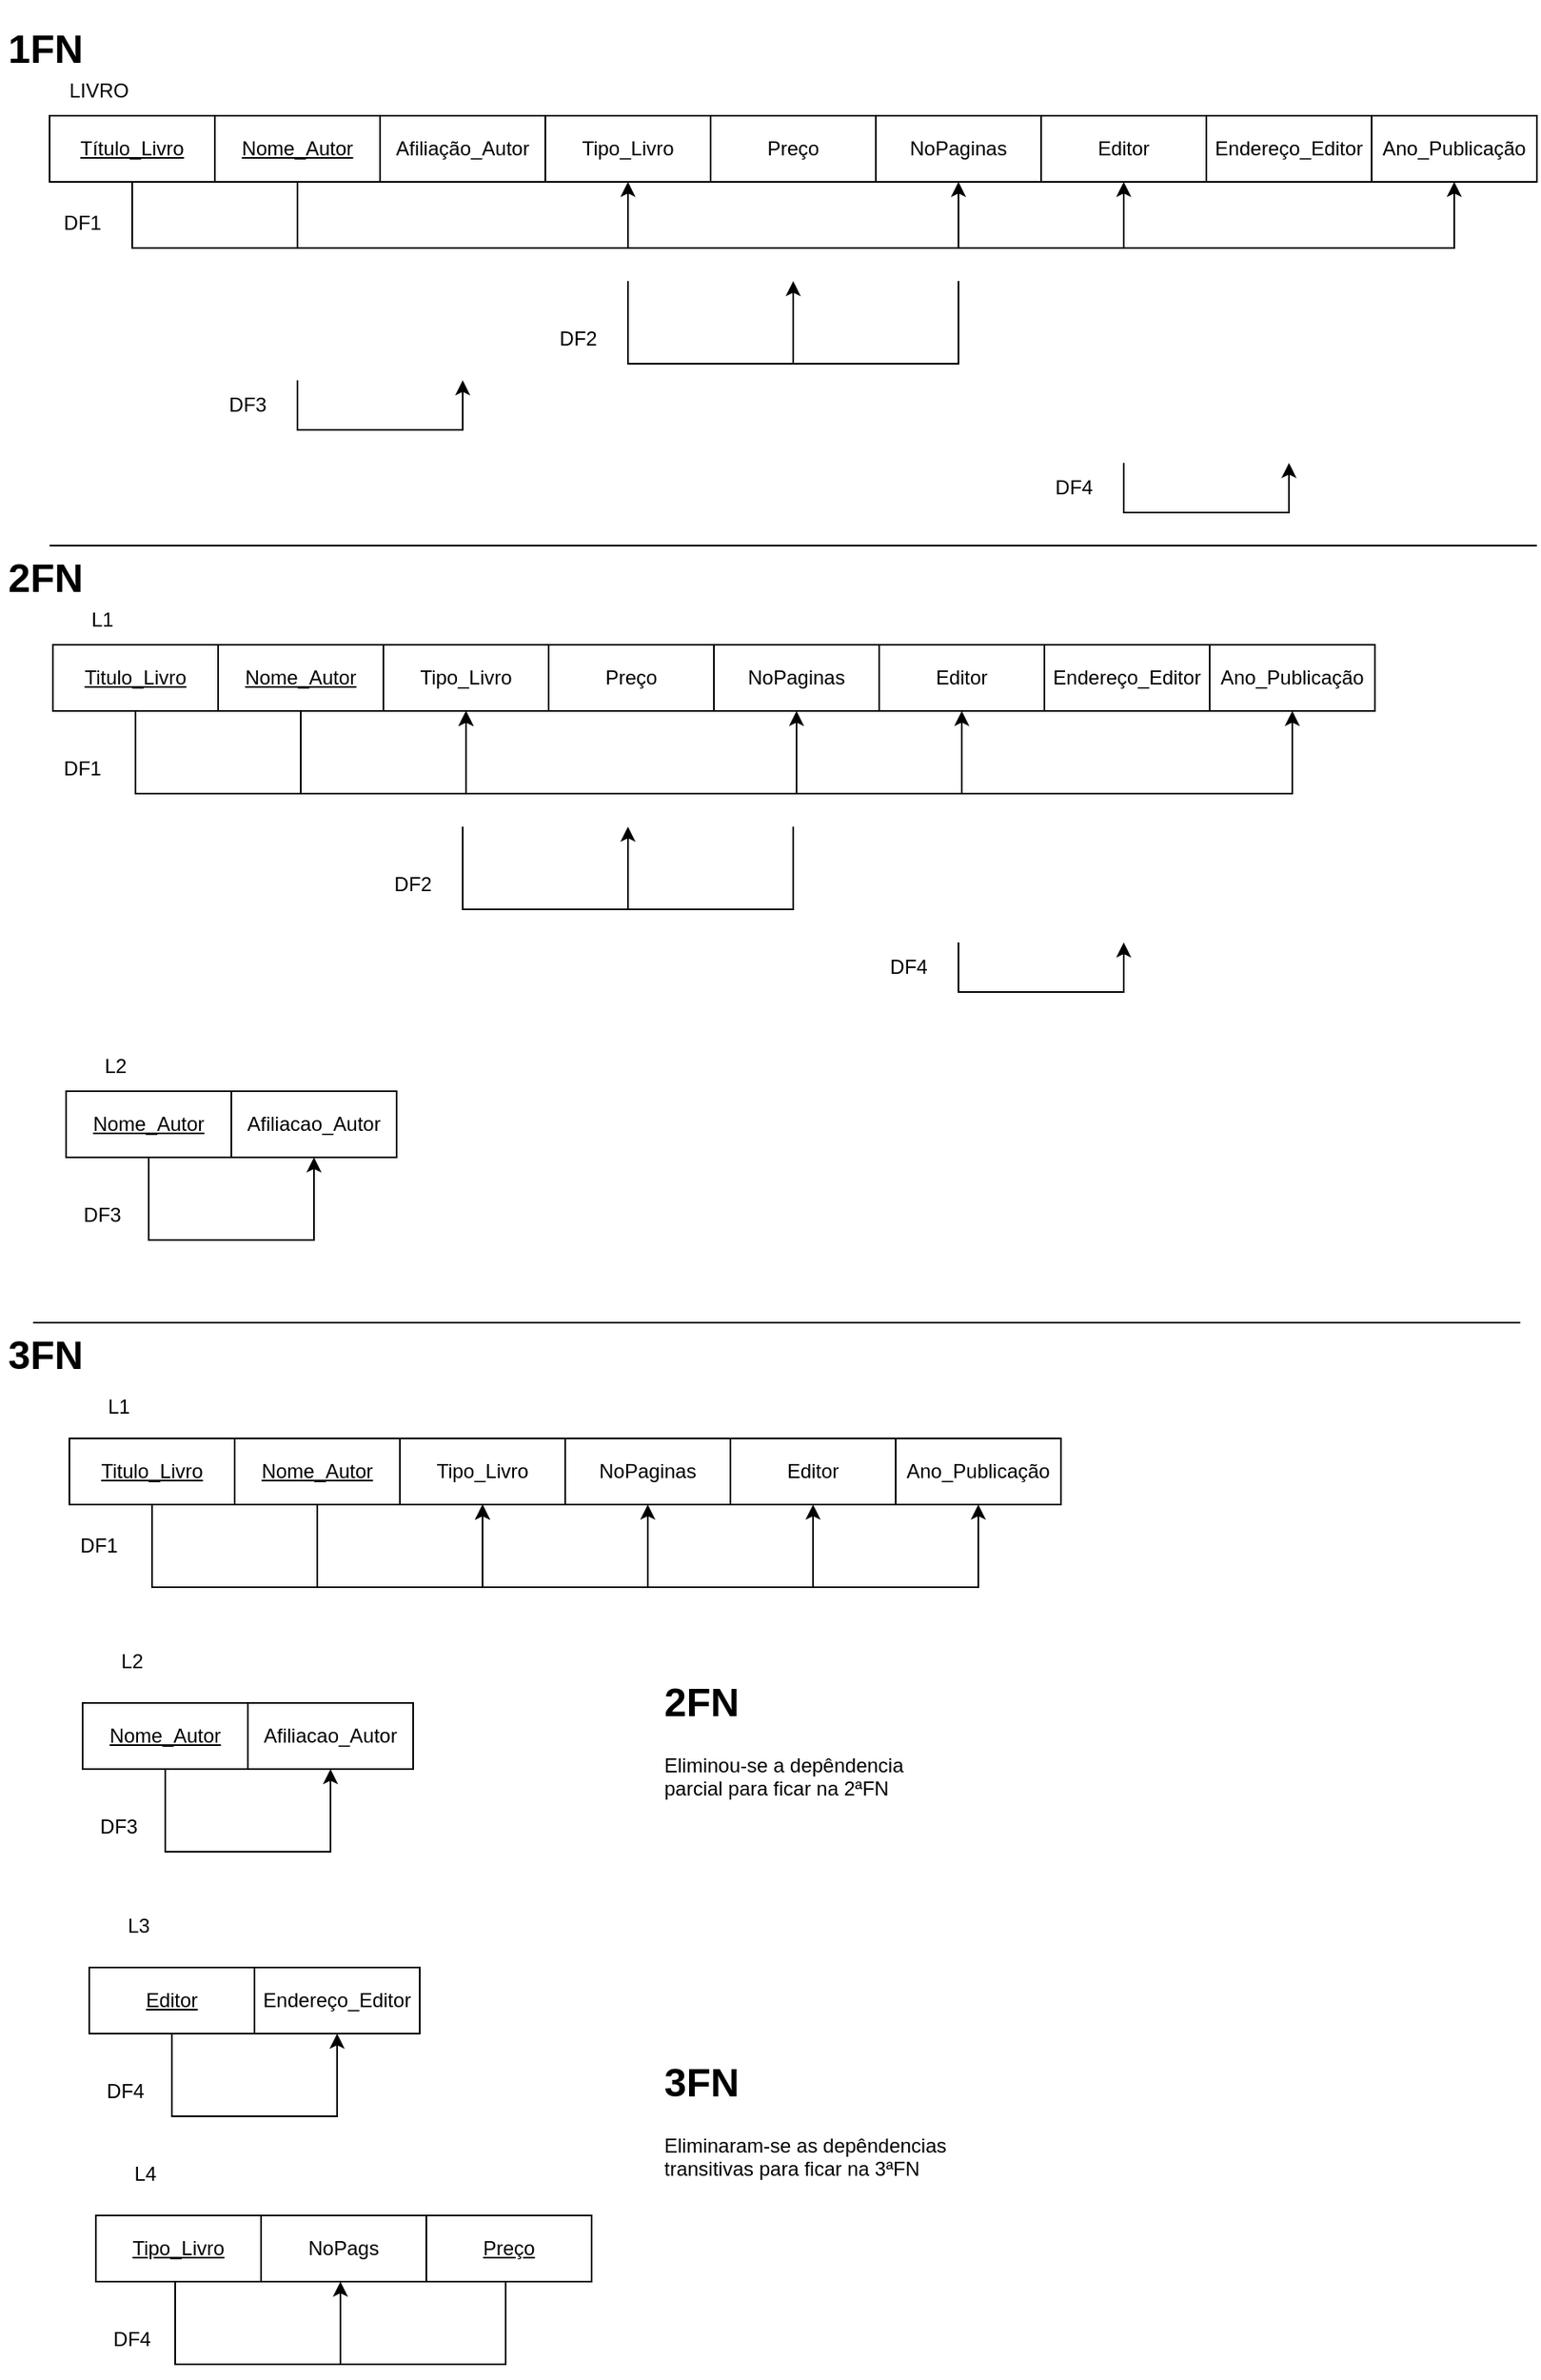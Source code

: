 <mxfile version="17.2.1" type="google"><diagram id="FgUqKT0TD3uqJB5BWBX1" name="Page-1"><mxGraphModel grid="1" page="1" gridSize="10" guides="1" tooltips="1" connect="1" arrows="1" fold="1" pageScale="1" pageWidth="827" pageHeight="1169" math="0" shadow="0"><root><mxCell id="0"/><mxCell id="1" parent="0"/><mxCell id="Av99Y-hrlDBWWCUJF_Mv-1" value="LIVRO" style="text;html=1;strokeColor=none;fillColor=none;align=center;verticalAlign=middle;whiteSpace=wrap;rounded=0;" vertex="1" parent="1"><mxGeometry x="30" y="40" width="60" height="30" as="geometry"/></mxCell><mxCell id="Av99Y-hrlDBWWCUJF_Mv-2" value="&lt;u&gt;Título_Livro&lt;/u&gt;" style="rounded=0;whiteSpace=wrap;html=1;" vertex="1" parent="1"><mxGeometry x="30" y="70" width="100" height="40" as="geometry"/></mxCell><mxCell id="RFZxJpIEcbRJqoqVehCJ-1" value="&lt;u&gt;Nome_Autor&lt;/u&gt;" style="rounded=0;whiteSpace=wrap;html=1;" vertex="1" parent="1"><mxGeometry x="40" y="660" width="100" height="40" as="geometry"/></mxCell><mxCell id="Av99Y-hrlDBWWCUJF_Mv-4" value="&lt;u&gt;Nome_Autor&lt;/u&gt;" style="rounded=0;whiteSpace=wrap;html=1;" vertex="1" parent="1"><mxGeometry x="130" y="70" width="100" height="40" as="geometry"/></mxCell><mxCell id="Av99Y-hrlDBWWCUJF_Mv-5" value="Afiliação_Autor" style="rounded=0;whiteSpace=wrap;html=1;" vertex="1" parent="1"><mxGeometry x="230" y="70" width="100" height="40" as="geometry"/></mxCell><mxCell id="Av99Y-hrlDBWWCUJF_Mv-6" value="Tipo_Livro" style="rounded=0;whiteSpace=wrap;html=1;" vertex="1" parent="1"><mxGeometry x="330" y="70" width="100" height="40" as="geometry"/></mxCell><mxCell id="RFZxJpIEcbRJqoqVehCJ-2" value="Afiliacao_Autor" style="rounded=0;whiteSpace=wrap;html=1;" vertex="1" parent="1"><mxGeometry x="140" y="660" width="100" height="40" as="geometry"/></mxCell><mxCell id="Av99Y-hrlDBWWCUJF_Mv-7" value="Preço" style="rounded=0;whiteSpace=wrap;html=1;" vertex="1" parent="1"><mxGeometry x="430" y="70" width="100" height="40" as="geometry"/></mxCell><mxCell id="RFZxJpIEcbRJqoqVehCJ-3" value="L2" style="text;html=1;strokeColor=none;fillColor=none;align=center;verticalAlign=middle;whiteSpace=wrap;rounded=0;" vertex="1" parent="1"><mxGeometry x="40" y="630" width="60" height="30" as="geometry"/></mxCell><mxCell id="Av99Y-hrlDBWWCUJF_Mv-8" value="NoPaginas" style="rounded=0;whiteSpace=wrap;html=1;" vertex="1" parent="1"><mxGeometry x="530" y="70" width="100" height="40" as="geometry"/></mxCell><mxCell id="Av99Y-hrlDBWWCUJF_Mv-9" value="Editor" style="rounded=0;whiteSpace=wrap;html=1;" vertex="1" parent="1"><mxGeometry x="630" y="70" width="100" height="40" as="geometry"/></mxCell><mxCell id="RFZxJpIEcbRJqoqVehCJ-16" style="edgeStyle=orthogonalEdgeStyle;rounded=0;orthogonalLoop=1;jettySize=auto;html=1;entryX=0.5;entryY=1;entryDx=0;entryDy=0;" edge="1" parent="1" source="RFZxJpIEcbRJqoqVehCJ-4" target="RFZxJpIEcbRJqoqVehCJ-9"><mxGeometry relative="1" as="geometry"><Array as="points"><mxPoint x="182" y="480"/><mxPoint x="282" y="480"/></Array></mxGeometry></mxCell><mxCell id="RFZxJpIEcbRJqoqVehCJ-4" value="&lt;u&gt;Nome_Autor&lt;/u&gt;" style="rounded=0;whiteSpace=wrap;html=1;" vertex="1" parent="1"><mxGeometry x="132" y="390" width="100" height="40" as="geometry"/></mxCell><mxCell id="RFZxJpIEcbRJqoqVehCJ-12" style="edgeStyle=orthogonalEdgeStyle;rounded=0;orthogonalLoop=1;jettySize=auto;html=1;entryX=0.5;entryY=1;entryDx=0;entryDy=0;" edge="1" parent="1" source="RFZxJpIEcbRJqoqVehCJ-5" target="RFZxJpIEcbRJqoqVehCJ-9"><mxGeometry relative="1" as="geometry"><Array as="points"><mxPoint x="82" y="480"/><mxPoint x="282" y="480"/></Array></mxGeometry></mxCell><mxCell id="RFZxJpIEcbRJqoqVehCJ-13" style="edgeStyle=orthogonalEdgeStyle;rounded=0;orthogonalLoop=1;jettySize=auto;html=1;exitX=0.5;exitY=1;exitDx=0;exitDy=0;entryX=0.5;entryY=1;entryDx=0;entryDy=0;" edge="1" parent="1" source="RFZxJpIEcbRJqoqVehCJ-5" target="RFZxJpIEcbRJqoqVehCJ-11"><mxGeometry relative="1" as="geometry"><Array as="points"><mxPoint x="82" y="480"/><mxPoint x="582" y="480"/></Array></mxGeometry></mxCell><mxCell id="RFZxJpIEcbRJqoqVehCJ-15" style="edgeStyle=orthogonalEdgeStyle;rounded=0;orthogonalLoop=1;jettySize=auto;html=1;entryX=0.5;entryY=1;entryDx=0;entryDy=0;" edge="1" parent="1" source="RFZxJpIEcbRJqoqVehCJ-5" target="RFZxJpIEcbRJqoqVehCJ-10"><mxGeometry relative="1" as="geometry"><Array as="points"><mxPoint x="82" y="480"/><mxPoint x="482" y="480"/></Array></mxGeometry></mxCell><mxCell id="RFZxJpIEcbRJqoqVehCJ-5" value="&lt;u&gt;Titulo_Livro&lt;/u&gt;" style="rounded=0;whiteSpace=wrap;html=1;" vertex="1" parent="1"><mxGeometry x="32" y="390" width="100" height="40" as="geometry"/></mxCell><mxCell id="RFZxJpIEcbRJqoqVehCJ-6" value="L1" style="text;html=1;strokeColor=none;fillColor=none;align=center;verticalAlign=middle;whiteSpace=wrap;rounded=0;" vertex="1" parent="1"><mxGeometry x="32" y="360" width="60" height="30" as="geometry"/></mxCell><mxCell id="RFZxJpIEcbRJqoqVehCJ-7" value="" style="endArrow=classic;html=1;rounded=0;exitX=0.5;exitY=1;exitDx=0;exitDy=0;entryX=0.5;entryY=1;entryDx=0;entryDy=0;" edge="1" parent="1" source="RFZxJpIEcbRJqoqVehCJ-1" target="RFZxJpIEcbRJqoqVehCJ-2"><mxGeometry width="50" height="50" relative="1" as="geometry"><mxPoint x="150" y="780" as="sourcePoint"/><mxPoint x="200" y="730" as="targetPoint"/><Array as="points"><mxPoint x="90" y="750"/><mxPoint x="190" y="750"/></Array></mxGeometry></mxCell><mxCell id="Av99Y-hrlDBWWCUJF_Mv-10" value="Endereço_Editor" style="rounded=0;whiteSpace=wrap;html=1;" vertex="1" parent="1"><mxGeometry x="730" y="70" width="100" height="40" as="geometry"/></mxCell><mxCell id="RFZxJpIEcbRJqoqVehCJ-8" value="Preço" style="rounded=0;whiteSpace=wrap;html=1;" vertex="1" parent="1"><mxGeometry x="332" y="390" width="100" height="40" as="geometry"/></mxCell><mxCell id="Av99Y-hrlDBWWCUJF_Mv-11" value="Ano_Publicação" style="rounded=0;whiteSpace=wrap;html=1;" vertex="1" parent="1"><mxGeometry x="830" y="70" width="100" height="40" as="geometry"/></mxCell><mxCell id="RFZxJpIEcbRJqoqVehCJ-9" value="Tipo_Livro" style="rounded=0;whiteSpace=wrap;html=1;" vertex="1" parent="1"><mxGeometry x="232" y="390" width="100" height="40" as="geometry"/></mxCell><mxCell id="RFZxJpIEcbRJqoqVehCJ-10" value="NoPaginas" style="rounded=0;whiteSpace=wrap;html=1;" vertex="1" parent="1"><mxGeometry x="432" y="390" width="100" height="40" as="geometry"/></mxCell><mxCell id="Av99Y-hrlDBWWCUJF_Mv-12" value="" style="endArrow=classic;html=1;rounded=0;exitX=0.5;exitY=1;exitDx=0;exitDy=0;entryX=0.5;entryY=1;entryDx=0;entryDy=0;" edge="1" parent="1" source="Av99Y-hrlDBWWCUJF_Mv-2" target="Av99Y-hrlDBWWCUJF_Mv-6"><mxGeometry width="50" height="50" relative="1" as="geometry"><mxPoint x="470" y="320" as="sourcePoint"/><mxPoint x="520" y="270" as="targetPoint"/><Array as="points"><mxPoint x="80" y="150"/><mxPoint x="380" y="150"/></Array></mxGeometry></mxCell><mxCell id="RFZxJpIEcbRJqoqVehCJ-11" value="Editor" style="rounded=0;whiteSpace=wrap;html=1;" vertex="1" parent="1"><mxGeometry x="532" y="390" width="100" height="40" as="geometry"/></mxCell><mxCell id="Av99Y-hrlDBWWCUJF_Mv-17" value="" style="endArrow=none;html=1;rounded=0;exitX=0.5;exitY=1;exitDx=0;exitDy=0;" edge="1" parent="1" source="Av99Y-hrlDBWWCUJF_Mv-4"><mxGeometry width="50" height="50" relative="1" as="geometry"><mxPoint x="470" y="320" as="sourcePoint"/><mxPoint x="180" y="150" as="targetPoint"/></mxGeometry></mxCell><mxCell id="Av99Y-hrlDBWWCUJF_Mv-18" value="DF1" style="text;html=1;strokeColor=none;fillColor=none;align=center;verticalAlign=middle;whiteSpace=wrap;rounded=0;" vertex="1" parent="1"><mxGeometry x="20" y="120" width="60" height="30" as="geometry"/></mxCell><mxCell id="Av99Y-hrlDBWWCUJF_Mv-19" value="" style="endArrow=classic;html=1;rounded=0;entryX=0.5;entryY=1;entryDx=0;entryDy=0;" edge="1" parent="1" target="Av99Y-hrlDBWWCUJF_Mv-8"><mxGeometry width="50" height="50" relative="1" as="geometry"><mxPoint x="380" y="150" as="sourcePoint"/><mxPoint x="490" y="270" as="targetPoint"/><Array as="points"><mxPoint x="580" y="150"/></Array></mxGeometry></mxCell><mxCell id="RFZxJpIEcbRJqoqVehCJ-17" value="DF1" style="text;html=1;strokeColor=none;fillColor=none;align=center;verticalAlign=middle;whiteSpace=wrap;rounded=0;" vertex="1" parent="1"><mxGeometry x="20" y="450" width="60" height="30" as="geometry"/></mxCell><mxCell id="Av99Y-hrlDBWWCUJF_Mv-20" value="" style="endArrow=classic;html=1;rounded=0;entryX=0.5;entryY=1;entryDx=0;entryDy=0;" edge="1" parent="1" target="Av99Y-hrlDBWWCUJF_Mv-9"><mxGeometry width="50" height="50" relative="1" as="geometry"><mxPoint x="580" y="150" as="sourcePoint"/><mxPoint x="490" y="270" as="targetPoint"/><Array as="points"><mxPoint x="680" y="150"/></Array></mxGeometry></mxCell><mxCell id="Av99Y-hrlDBWWCUJF_Mv-21" value="" style="endArrow=classic;html=1;rounded=0;entryX=0.5;entryY=1;entryDx=0;entryDy=0;" edge="1" parent="1" target="Av99Y-hrlDBWWCUJF_Mv-11"><mxGeometry width="50" height="50" relative="1" as="geometry"><mxPoint x="680" y="150" as="sourcePoint"/><mxPoint x="490" y="270" as="targetPoint"/><Array as="points"><mxPoint x="880" y="150"/></Array></mxGeometry></mxCell><mxCell id="RFZxJpIEcbRJqoqVehCJ-18" value="DF3" style="text;html=1;strokeColor=none;fillColor=none;align=center;verticalAlign=middle;whiteSpace=wrap;rounded=0;" vertex="1" parent="1"><mxGeometry x="32" y="720" width="60" height="30" as="geometry"/></mxCell><mxCell id="Av99Y-hrlDBWWCUJF_Mv-22" value="" style="endArrow=none;html=1;rounded=0;" edge="1" parent="1"><mxGeometry width="50" height="50" relative="1" as="geometry"><mxPoint x="580" y="170" as="sourcePoint"/><mxPoint x="380" y="170" as="targetPoint"/><Array as="points"><mxPoint x="580" y="220"/><mxPoint x="380" y="220"/></Array></mxGeometry></mxCell><mxCell id="Av99Y-hrlDBWWCUJF_Mv-23" value="" style="endArrow=classic;html=1;rounded=0;" edge="1" parent="1"><mxGeometry width="50" height="50" relative="1" as="geometry"><mxPoint x="480" y="220" as="sourcePoint"/><mxPoint x="480" y="170" as="targetPoint"/></mxGeometry></mxCell><mxCell id="Av99Y-hrlDBWWCUJF_Mv-24" value="DF2" style="text;html=1;strokeColor=none;fillColor=none;align=center;verticalAlign=middle;whiteSpace=wrap;rounded=0;" vertex="1" parent="1"><mxGeometry x="320" y="190" width="60" height="30" as="geometry"/></mxCell><mxCell id="Av99Y-hrlDBWWCUJF_Mv-25" value="" style="endArrow=none;html=1;rounded=0;" edge="1" parent="1"><mxGeometry width="50" height="50" relative="1" as="geometry"><mxPoint x="30" y="330" as="sourcePoint"/><mxPoint x="930" y="330" as="targetPoint"/></mxGeometry></mxCell><mxCell id="Av99Y-hrlDBWWCUJF_Mv-28" value="" style="endArrow=classic;html=1;rounded=0;" edge="1" parent="1"><mxGeometry width="50" height="50" relative="1" as="geometry"><mxPoint x="180" y="230" as="sourcePoint"/><mxPoint x="280" y="230" as="targetPoint"/><Array as="points"><mxPoint x="180" y="260"/><mxPoint x="280" y="260"/></Array></mxGeometry></mxCell><mxCell id="Av99Y-hrlDBWWCUJF_Mv-29" value="DF3" style="text;html=1;strokeColor=none;fillColor=none;align=center;verticalAlign=middle;whiteSpace=wrap;rounded=0;" vertex="1" parent="1"><mxGeometry x="120" y="230" width="60" height="30" as="geometry"/></mxCell><mxCell id="Av99Y-hrlDBWWCUJF_Mv-30" value="" style="endArrow=classic;html=1;rounded=0;" edge="1" parent="1"><mxGeometry width="50" height="50" relative="1" as="geometry"><mxPoint x="680" y="280" as="sourcePoint"/><mxPoint x="780" y="280" as="targetPoint"/><Array as="points"><mxPoint x="680" y="310"/><mxPoint x="780" y="310"/></Array></mxGeometry></mxCell><mxCell id="Av99Y-hrlDBWWCUJF_Mv-31" value="DF4" style="text;html=1;strokeColor=none;fillColor=none;align=center;verticalAlign=middle;whiteSpace=wrap;rounded=0;" vertex="1" parent="1"><mxGeometry x="620" y="280" width="60" height="30" as="geometry"/></mxCell><mxCell id="Av99Y-hrlDBWWCUJF_Mv-33" value="" style="endArrow=none;html=1;rounded=0;" edge="1" parent="1"><mxGeometry width="50" height="50" relative="1" as="geometry"><mxPoint x="20" y="800" as="sourcePoint"/><mxPoint x="920" y="800" as="targetPoint"/></mxGeometry></mxCell><mxCell id="Av99Y-hrlDBWWCUJF_Mv-34" value="&lt;u&gt;Nome_Autor&lt;/u&gt;" style="rounded=0;whiteSpace=wrap;html=1;" vertex="1" parent="1"><mxGeometry x="50" y="1030" width="100" height="40" as="geometry"/></mxCell><mxCell id="Av99Y-hrlDBWWCUJF_Mv-35" value="Afiliacao_Autor" style="rounded=0;whiteSpace=wrap;html=1;" vertex="1" parent="1"><mxGeometry x="150" y="1030" width="100" height="40" as="geometry"/></mxCell><mxCell id="Av99Y-hrlDBWWCUJF_Mv-36" value="L2" style="text;html=1;strokeColor=none;fillColor=none;align=center;verticalAlign=middle;whiteSpace=wrap;rounded=0;" vertex="1" parent="1"><mxGeometry x="50" y="990" width="60" height="30" as="geometry"/></mxCell><mxCell id="Av99Y-hrlDBWWCUJF_Mv-37" style="edgeStyle=orthogonalEdgeStyle;rounded=0;orthogonalLoop=1;jettySize=auto;html=1;entryX=0.5;entryY=1;entryDx=0;entryDy=0;" edge="1" parent="1" source="Av99Y-hrlDBWWCUJF_Mv-38" target="Av99Y-hrlDBWWCUJF_Mv-47"><mxGeometry relative="1" as="geometry"><Array as="points"><mxPoint x="192" y="960"/><mxPoint x="292" y="960"/></Array></mxGeometry></mxCell><mxCell id="Av99Y-hrlDBWWCUJF_Mv-38" value="&lt;u&gt;Nome_Autor&lt;/u&gt;" style="rounded=0;whiteSpace=wrap;html=1;" vertex="1" parent="1"><mxGeometry x="142" y="870" width="100" height="40" as="geometry"/></mxCell><mxCell id="Av99Y-hrlDBWWCUJF_Mv-39" style="edgeStyle=orthogonalEdgeStyle;rounded=0;orthogonalLoop=1;jettySize=auto;html=1;entryX=0.5;entryY=1;entryDx=0;entryDy=0;" edge="1" parent="1" source="Av99Y-hrlDBWWCUJF_Mv-43" target="Av99Y-hrlDBWWCUJF_Mv-47"><mxGeometry relative="1" as="geometry"><Array as="points"><mxPoint x="92" y="960"/><mxPoint x="292" y="960"/></Array></mxGeometry></mxCell><mxCell id="Av99Y-hrlDBWWCUJF_Mv-40" style="edgeStyle=orthogonalEdgeStyle;rounded=0;orthogonalLoop=1;jettySize=auto;html=1;exitX=0.5;exitY=1;exitDx=0;exitDy=0;entryX=0.5;entryY=1;entryDx=0;entryDy=0;" edge="1" parent="1" source="Av99Y-hrlDBWWCUJF_Mv-43" target="Av99Y-hrlDBWWCUJF_Mv-49"><mxGeometry relative="1" as="geometry"><Array as="points"><mxPoint x="92" y="960"/><mxPoint x="592" y="960"/></Array></mxGeometry></mxCell><mxCell id="Av99Y-hrlDBWWCUJF_Mv-41" style="edgeStyle=orthogonalEdgeStyle;rounded=0;orthogonalLoop=1;jettySize=auto;html=1;entryX=0.5;entryY=1;entryDx=0;entryDy=0;" edge="1" parent="1" source="Av99Y-hrlDBWWCUJF_Mv-43" target="Av99Y-hrlDBWWCUJF_Mv-46"><mxGeometry relative="1" as="geometry"><Array as="points"><mxPoint x="92" y="960"/><mxPoint x="392" y="960"/></Array></mxGeometry></mxCell><mxCell id="Av99Y-hrlDBWWCUJF_Mv-42" style="edgeStyle=orthogonalEdgeStyle;rounded=0;orthogonalLoop=1;jettySize=auto;html=1;entryX=0.5;entryY=1;entryDx=0;entryDy=0;" edge="1" parent="1" source="Av99Y-hrlDBWWCUJF_Mv-43" target="Av99Y-hrlDBWWCUJF_Mv-48"><mxGeometry relative="1" as="geometry"><Array as="points"><mxPoint x="92" y="960"/><mxPoint x="492" y="960"/></Array></mxGeometry></mxCell><mxCell id="Av99Y-hrlDBWWCUJF_Mv-43" value="&lt;u&gt;Titulo_Livro&lt;/u&gt;" style="rounded=0;whiteSpace=wrap;html=1;" vertex="1" parent="1"><mxGeometry x="42" y="870" width="100" height="40" as="geometry"/></mxCell><mxCell id="Av99Y-hrlDBWWCUJF_Mv-44" value="L1" style="text;html=1;strokeColor=none;fillColor=none;align=center;verticalAlign=middle;whiteSpace=wrap;rounded=0;" vertex="1" parent="1"><mxGeometry x="42" y="836" width="60" height="30" as="geometry"/></mxCell><mxCell id="Av99Y-hrlDBWWCUJF_Mv-45" value="" style="endArrow=classic;html=1;rounded=0;exitX=0.5;exitY=1;exitDx=0;exitDy=0;entryX=0.5;entryY=1;entryDx=0;entryDy=0;" edge="1" parent="1" source="Av99Y-hrlDBWWCUJF_Mv-34" target="Av99Y-hrlDBWWCUJF_Mv-35"><mxGeometry width="50" height="50" relative="1" as="geometry"><mxPoint x="160" y="1150" as="sourcePoint"/><mxPoint x="210" y="1100" as="targetPoint"/><Array as="points"><mxPoint x="100" y="1120"/><mxPoint x="200" y="1120"/></Array></mxGeometry></mxCell><mxCell id="Av99Y-hrlDBWWCUJF_Mv-46" value="NoPaginas" style="rounded=0;whiteSpace=wrap;html=1;" vertex="1" parent="1"><mxGeometry x="342" y="870" width="100" height="40" as="geometry"/></mxCell><mxCell id="Av99Y-hrlDBWWCUJF_Mv-47" value="Tipo_Livro" style="rounded=0;whiteSpace=wrap;html=1;" vertex="1" parent="1"><mxGeometry x="242" y="870" width="100" height="40" as="geometry"/></mxCell><mxCell id="Av99Y-hrlDBWWCUJF_Mv-48" value="Editor" style="rounded=0;whiteSpace=wrap;html=1;" vertex="1" parent="1"><mxGeometry x="442" y="870" width="100" height="40" as="geometry"/></mxCell><mxCell id="Av99Y-hrlDBWWCUJF_Mv-49" value="Ano_Publicação" style="rounded=0;whiteSpace=wrap;html=1;" vertex="1" parent="1"><mxGeometry x="542" y="870" width="100" height="40" as="geometry"/></mxCell><mxCell id="Av99Y-hrlDBWWCUJF_Mv-50" value="DF1" style="text;html=1;strokeColor=none;fillColor=none;align=center;verticalAlign=middle;whiteSpace=wrap;rounded=0;" vertex="1" parent="1"><mxGeometry x="30" y="920" width="60" height="30" as="geometry"/></mxCell><mxCell id="Av99Y-hrlDBWWCUJF_Mv-51" value="DF3" style="text;html=1;strokeColor=none;fillColor=none;align=center;verticalAlign=middle;whiteSpace=wrap;rounded=0;" vertex="1" parent="1"><mxGeometry x="42" y="1090" width="60" height="30" as="geometry"/></mxCell><mxCell id="Av99Y-hrlDBWWCUJF_Mv-52" value="" style="endArrow=none;html=1;rounded=0;" edge="1" parent="1"><mxGeometry width="50" height="50" relative="1" as="geometry"><mxPoint x="480" y="500" as="sourcePoint"/><mxPoint x="280" y="500" as="targetPoint"/><Array as="points"><mxPoint x="480" y="550"/><mxPoint x="280" y="550"/></Array></mxGeometry></mxCell><mxCell id="Av99Y-hrlDBWWCUJF_Mv-53" value="" style="endArrow=classic;html=1;rounded=0;" edge="1" parent="1"><mxGeometry width="50" height="50" relative="1" as="geometry"><mxPoint x="380" y="550" as="sourcePoint"/><mxPoint x="380" y="500" as="targetPoint"/></mxGeometry></mxCell><mxCell id="Av99Y-hrlDBWWCUJF_Mv-54" value="DF2" style="text;html=1;strokeColor=none;fillColor=none;align=center;verticalAlign=middle;whiteSpace=wrap;rounded=0;" vertex="1" parent="1"><mxGeometry x="220" y="520" width="60" height="30" as="geometry"/></mxCell><mxCell id="Av99Y-hrlDBWWCUJF_Mv-56" value="Endereço_Editor" style="rounded=0;whiteSpace=wrap;html=1;" vertex="1" parent="1"><mxGeometry x="632" y="390" width="100" height="40" as="geometry"/></mxCell><mxCell id="Av99Y-hrlDBWWCUJF_Mv-57" value="Ano_Publicação" style="rounded=0;whiteSpace=wrap;html=1;" vertex="1" parent="1"><mxGeometry x="732" y="390" width="100" height="40" as="geometry"/></mxCell><mxCell id="Av99Y-hrlDBWWCUJF_Mv-59" value="" style="endArrow=classic;html=1;rounded=0;entryX=0.5;entryY=1;entryDx=0;entryDy=0;" edge="1" parent="1" target="Av99Y-hrlDBWWCUJF_Mv-57"><mxGeometry width="50" height="50" relative="1" as="geometry"><mxPoint x="580" y="480" as="sourcePoint"/><mxPoint x="690" y="510" as="targetPoint"/><Array as="points"><mxPoint x="782" y="480"/></Array></mxGeometry></mxCell><mxCell id="Av99Y-hrlDBWWCUJF_Mv-60" value="" style="endArrow=classic;html=1;rounded=0;" edge="1" parent="1"><mxGeometry width="50" height="50" relative="1" as="geometry"><mxPoint x="580" y="570" as="sourcePoint"/><mxPoint x="680" y="570" as="targetPoint"/><Array as="points"><mxPoint x="580" y="600"/><mxPoint x="680" y="600"/></Array></mxGeometry></mxCell><mxCell id="Av99Y-hrlDBWWCUJF_Mv-61" value="DF4" style="text;html=1;strokeColor=none;fillColor=none;align=center;verticalAlign=middle;whiteSpace=wrap;rounded=0;" vertex="1" parent="1"><mxGeometry x="520" y="570" width="60" height="30" as="geometry"/></mxCell><mxCell id="Av99Y-hrlDBWWCUJF_Mv-62" value="&lt;h1&gt;2FN&lt;/h1&gt;" style="text;html=1;strokeColor=none;fillColor=none;spacing=5;spacingTop=-20;whiteSpace=wrap;overflow=hidden;rounded=0;" vertex="1" parent="1"><mxGeometry y="330" width="60" height="40" as="geometry"/></mxCell><mxCell id="Av99Y-hrlDBWWCUJF_Mv-63" value="&lt;h1&gt;1FN&lt;/h1&gt;" style="text;html=1;strokeColor=none;fillColor=none;spacing=5;spacingTop=-20;whiteSpace=wrap;overflow=hidden;rounded=0;" vertex="1" parent="1"><mxGeometry y="10" width="60" height="40" as="geometry"/></mxCell><mxCell id="Av99Y-hrlDBWWCUJF_Mv-65" value="&lt;u&gt;Editor&lt;/u&gt;" style="rounded=0;whiteSpace=wrap;html=1;" vertex="1" parent="1"><mxGeometry x="54" y="1190" width="100" height="40" as="geometry"/></mxCell><mxCell id="Av99Y-hrlDBWWCUJF_Mv-66" value="Endereço_Editor" style="rounded=0;whiteSpace=wrap;html=1;" vertex="1" parent="1"><mxGeometry x="154" y="1190" width="100" height="40" as="geometry"/></mxCell><mxCell id="Av99Y-hrlDBWWCUJF_Mv-67" value="L3" style="text;html=1;strokeColor=none;fillColor=none;align=center;verticalAlign=middle;whiteSpace=wrap;rounded=0;" vertex="1" parent="1"><mxGeometry x="54" y="1150" width="60" height="30" as="geometry"/></mxCell><mxCell id="Av99Y-hrlDBWWCUJF_Mv-68" value="" style="endArrow=classic;html=1;rounded=0;exitX=0.5;exitY=1;exitDx=0;exitDy=0;entryX=0.5;entryY=1;entryDx=0;entryDy=0;" edge="1" parent="1" source="Av99Y-hrlDBWWCUJF_Mv-65" target="Av99Y-hrlDBWWCUJF_Mv-66"><mxGeometry width="50" height="50" relative="1" as="geometry"><mxPoint x="164" y="1310" as="sourcePoint"/><mxPoint x="214" y="1260" as="targetPoint"/><Array as="points"><mxPoint x="104" y="1280"/><mxPoint x="204" y="1280"/></Array></mxGeometry></mxCell><mxCell id="Av99Y-hrlDBWWCUJF_Mv-69" value="DF4" style="text;html=1;strokeColor=none;fillColor=none;align=center;verticalAlign=middle;whiteSpace=wrap;rounded=0;" vertex="1" parent="1"><mxGeometry x="46" y="1250" width="60" height="30" as="geometry"/></mxCell><mxCell id="Av99Y-hrlDBWWCUJF_Mv-70" value="&lt;u&gt;Tipo_Livro&lt;/u&gt;" style="rounded=0;whiteSpace=wrap;html=1;" vertex="1" parent="1"><mxGeometry x="58" y="1340" width="100" height="40" as="geometry"/></mxCell><mxCell id="Av99Y-hrlDBWWCUJF_Mv-71" value="NoPags" style="rounded=0;whiteSpace=wrap;html=1;" vertex="1" parent="1"><mxGeometry x="158" y="1340" width="100" height="40" as="geometry"/></mxCell><mxCell id="Av99Y-hrlDBWWCUJF_Mv-72" value="L4" style="text;html=1;strokeColor=none;fillColor=none;align=center;verticalAlign=middle;whiteSpace=wrap;rounded=0;" vertex="1" parent="1"><mxGeometry x="58" y="1300" width="60" height="30" as="geometry"/></mxCell><mxCell id="Av99Y-hrlDBWWCUJF_Mv-74" value="DF4" style="text;html=1;strokeColor=none;fillColor=none;align=center;verticalAlign=middle;whiteSpace=wrap;rounded=0;" vertex="1" parent="1"><mxGeometry x="50" y="1400" width="60" height="30" as="geometry"/></mxCell><mxCell id="Av99Y-hrlDBWWCUJF_Mv-76" value="&lt;h1&gt;2FN&lt;/h1&gt;&lt;div&gt;Eliminou-se a depêndencia parcial para ficar na 2ªFN&lt;/div&gt;" style="text;html=1;strokeColor=none;fillColor=none;spacing=5;spacingTop=-20;whiteSpace=wrap;overflow=hidden;rounded=0;" vertex="1" parent="1"><mxGeometry x="397" y="1010" width="190" height="120" as="geometry"/></mxCell><mxCell id="Av99Y-hrlDBWWCUJF_Mv-77" value="&lt;u&gt;Preço&lt;/u&gt;" style="rounded=0;whiteSpace=wrap;html=1;" vertex="1" parent="1"><mxGeometry x="258" y="1340" width="100" height="40" as="geometry"/></mxCell><mxCell id="Av99Y-hrlDBWWCUJF_Mv-78" value="" style="endArrow=none;html=1;rounded=0;" edge="1" parent="1"><mxGeometry width="50" height="50" relative="1" as="geometry"><mxPoint x="306" y="1380" as="sourcePoint"/><mxPoint x="106" y="1380" as="targetPoint"/><Array as="points"><mxPoint x="306" y="1430"/><mxPoint x="106" y="1430"/></Array></mxGeometry></mxCell><mxCell id="Av99Y-hrlDBWWCUJF_Mv-79" value="" style="endArrow=classic;html=1;rounded=0;" edge="1" parent="1"><mxGeometry width="50" height="50" relative="1" as="geometry"><mxPoint x="206" y="1430" as="sourcePoint"/><mxPoint x="206" y="1380" as="targetPoint"/></mxGeometry></mxCell><mxCell id="Av99Y-hrlDBWWCUJF_Mv-81" value="&lt;h1&gt;3FN&lt;/h1&gt;&lt;div&gt;Eliminaram-se as depêndencias transitivas para ficar na 3ªFN&lt;/div&gt;" style="text;html=1;strokeColor=none;fillColor=none;spacing=5;spacingTop=-20;whiteSpace=wrap;overflow=hidden;rounded=0;" vertex="1" parent="1"><mxGeometry x="397" y="1240" width="190" height="120" as="geometry"/></mxCell><mxCell id="RFZxJpIEcbRJqoqVehCJ-19" value="&lt;h1&gt;3FN&lt;/h1&gt;" style="text;html=1;strokeColor=none;fillColor=none;spacing=5;spacingTop=-20;whiteSpace=wrap;overflow=hidden;rounded=0;" vertex="1" parent="1"><mxGeometry y="800" width="60" height="40" as="geometry"/></mxCell></root></mxGraphModel></diagram></mxfile>